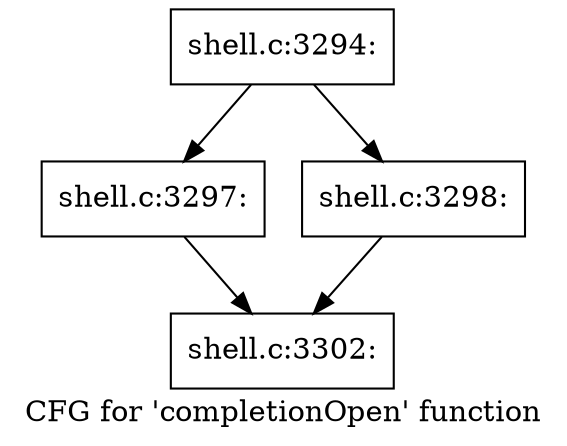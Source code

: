 digraph "CFG for 'completionOpen' function" {
	label="CFG for 'completionOpen' function";

	Node0x5602768adb10 [shape=record,label="{shell.c:3294:}"];
	Node0x5602768adb10 -> Node0x5602768b7e00;
	Node0x5602768adb10 -> Node0x5602768b7e50;
	Node0x5602768b7e00 [shape=record,label="{shell.c:3297:}"];
	Node0x5602768b7e00 -> Node0x5602768b5c70;
	Node0x5602768b7e50 [shape=record,label="{shell.c:3298:}"];
	Node0x5602768b7e50 -> Node0x5602768b5c70;
	Node0x5602768b5c70 [shape=record,label="{shell.c:3302:}"];
}
